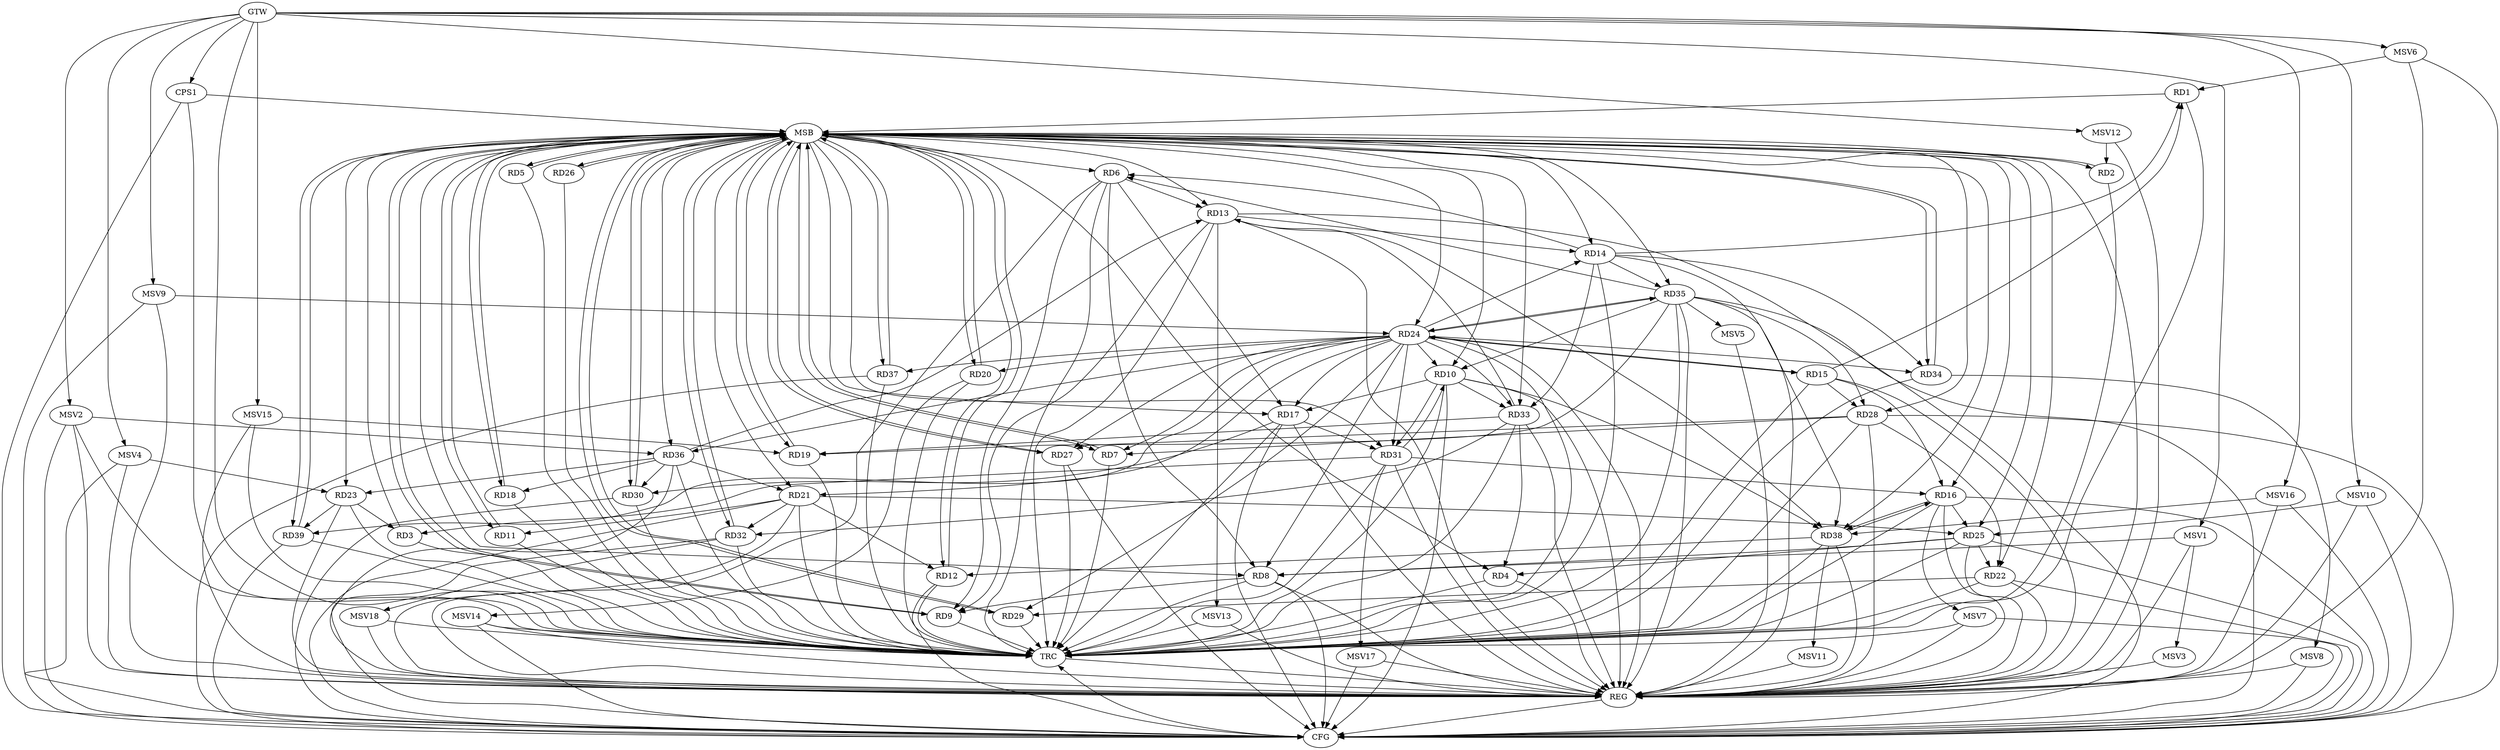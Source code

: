 strict digraph G {
  RD1 [ label="RD1" ];
  RD2 [ label="RD2" ];
  RD3 [ label="RD3" ];
  RD4 [ label="RD4" ];
  RD5 [ label="RD5" ];
  RD6 [ label="RD6" ];
  RD7 [ label="RD7" ];
  RD8 [ label="RD8" ];
  RD9 [ label="RD9" ];
  RD10 [ label="RD10" ];
  RD11 [ label="RD11" ];
  RD12 [ label="RD12" ];
  RD13 [ label="RD13" ];
  RD14 [ label="RD14" ];
  RD15 [ label="RD15" ];
  RD16 [ label="RD16" ];
  RD17 [ label="RD17" ];
  RD18 [ label="RD18" ];
  RD19 [ label="RD19" ];
  RD20 [ label="RD20" ];
  RD21 [ label="RD21" ];
  RD22 [ label="RD22" ];
  RD23 [ label="RD23" ];
  RD24 [ label="RD24" ];
  RD25 [ label="RD25" ];
  RD26 [ label="RD26" ];
  RD27 [ label="RD27" ];
  RD28 [ label="RD28" ];
  RD29 [ label="RD29" ];
  RD30 [ label="RD30" ];
  RD31 [ label="RD31" ];
  RD32 [ label="RD32" ];
  RD33 [ label="RD33" ];
  RD34 [ label="RD34" ];
  RD35 [ label="RD35" ];
  RD36 [ label="RD36" ];
  RD37 [ label="RD37" ];
  RD38 [ label="RD38" ];
  RD39 [ label="RD39" ];
  CPS1 [ label="CPS1" ];
  GTW [ label="GTW" ];
  REG [ label="REG" ];
  MSB [ label="MSB" ];
  CFG [ label="CFG" ];
  TRC [ label="TRC" ];
  MSV1 [ label="MSV1" ];
  MSV2 [ label="MSV2" ];
  MSV3 [ label="MSV3" ];
  MSV4 [ label="MSV4" ];
  MSV5 [ label="MSV5" ];
  MSV6 [ label="MSV6" ];
  MSV7 [ label="MSV7" ];
  MSV8 [ label="MSV8" ];
  MSV9 [ label="MSV9" ];
  MSV10 [ label="MSV10" ];
  MSV11 [ label="MSV11" ];
  MSV12 [ label="MSV12" ];
  MSV13 [ label="MSV13" ];
  MSV14 [ label="MSV14" ];
  MSV15 [ label="MSV15" ];
  MSV16 [ label="MSV16" ];
  MSV17 [ label="MSV17" ];
  MSV18 [ label="MSV18" ];
  RD14 -> RD1;
  RD15 -> RD1;
  RD23 -> RD3;
  RD31 -> RD3;
  RD25 -> RD4;
  RD33 -> RD4;
  RD6 -> RD8;
  RD6 -> RD9;
  RD6 -> RD13;
  RD14 -> RD6;
  RD6 -> RD17;
  RD35 -> RD6;
  RD28 -> RD7;
  RD8 -> RD9;
  RD24 -> RD8;
  RD25 -> RD8;
  RD13 -> RD9;
  RD10 -> RD17;
  RD24 -> RD10;
  RD10 -> RD31;
  RD31 -> RD10;
  RD10 -> RD33;
  RD35 -> RD10;
  RD10 -> RD38;
  RD21 -> RD11;
  RD21 -> RD12;
  RD38 -> RD12;
  RD13 -> RD14;
  RD33 -> RD13;
  RD36 -> RD13;
  RD13 -> RD38;
  RD24 -> RD14;
  RD14 -> RD33;
  RD14 -> RD34;
  RD14 -> RD35;
  RD15 -> RD16;
  RD15 -> RD24;
  RD15 -> RD28;
  RD16 -> RD25;
  RD31 -> RD16;
  RD16 -> RD38;
  RD38 -> RD16;
  RD17 -> RD30;
  RD17 -> RD31;
  RD36 -> RD18;
  RD33 -> RD19;
  RD35 -> RD19;
  RD24 -> RD21;
  RD21 -> RD25;
  RD21 -> RD32;
  RD36 -> RD21;
  RD25 -> RD22;
  RD28 -> RD22;
  RD22 -> RD29;
  RD36 -> RD23;
  RD23 -> RD39;
  RD24 -> RD27;
  RD24 -> RD35;
  RD35 -> RD24;
  RD24 -> RD39;
  RD28 -> RD27;
  RD35 -> RD28;
  RD36 -> RD30;
  RD33 -> RD32;
  RD35 -> RD38;
  GTW -> CPS1;
  RD4 -> REG;
  RD6 -> REG;
  RD8 -> REG;
  RD10 -> REG;
  RD13 -> REG;
  RD14 -> REG;
  RD15 -> REG;
  RD16 -> REG;
  RD17 -> REG;
  RD21 -> REG;
  RD22 -> REG;
  RD23 -> REG;
  RD24 -> REG;
  RD25 -> REG;
  RD28 -> REG;
  RD31 -> REG;
  RD33 -> REG;
  RD35 -> REG;
  RD36 -> REG;
  RD38 -> REG;
  RD1 -> MSB;
  MSB -> RD2;
  MSB -> RD23;
  MSB -> RD24;
  MSB -> RD29;
  MSB -> REG;
  RD2 -> MSB;
  MSB -> RD8;
  MSB -> RD20;
  MSB -> RD39;
  RD3 -> MSB;
  MSB -> RD7;
  MSB -> RD10;
  MSB -> RD17;
  MSB -> RD19;
  MSB -> RD30;
  MSB -> RD32;
  RD5 -> MSB;
  RD7 -> MSB;
  MSB -> RD18;
  MSB -> RD25;
  RD9 -> MSB;
  MSB -> RD26;
  MSB -> RD27;
  RD11 -> MSB;
  MSB -> RD9;
  MSB -> RD12;
  MSB -> RD14;
  MSB -> RD16;
  MSB -> RD22;
  MSB -> RD37;
  RD12 -> MSB;
  MSB -> RD33;
  MSB -> RD35;
  RD18 -> MSB;
  RD19 -> MSB;
  MSB -> RD11;
  MSB -> RD36;
  RD20 -> MSB;
  MSB -> RD4;
  RD26 -> MSB;
  MSB -> RD5;
  MSB -> RD28;
  RD27 -> MSB;
  MSB -> RD38;
  RD29 -> MSB;
  MSB -> RD34;
  RD30 -> MSB;
  RD32 -> MSB;
  MSB -> RD31;
  RD34 -> MSB;
  RD37 -> MSB;
  RD39 -> MSB;
  MSB -> RD6;
  CPS1 -> MSB;
  MSB -> RD13;
  MSB -> RD21;
  RD35 -> CFG;
  RD12 -> CFG;
  CPS1 -> CFG;
  RD32 -> CFG;
  RD37 -> CFG;
  RD28 -> CFG;
  RD39 -> CFG;
  RD13 -> CFG;
  RD16 -> CFG;
  RD8 -> CFG;
  RD27 -> CFG;
  RD25 -> CFG;
  RD30 -> CFG;
  RD10 -> CFG;
  RD21 -> CFG;
  RD22 -> CFG;
  RD17 -> CFG;
  REG -> CFG;
  RD1 -> TRC;
  RD2 -> TRC;
  RD3 -> TRC;
  RD4 -> TRC;
  RD5 -> TRC;
  RD6 -> TRC;
  RD7 -> TRC;
  RD8 -> TRC;
  RD9 -> TRC;
  RD10 -> TRC;
  RD11 -> TRC;
  RD12 -> TRC;
  RD13 -> TRC;
  RD14 -> TRC;
  RD15 -> TRC;
  RD16 -> TRC;
  RD17 -> TRC;
  RD18 -> TRC;
  RD19 -> TRC;
  RD20 -> TRC;
  RD21 -> TRC;
  RD22 -> TRC;
  RD23 -> TRC;
  RD24 -> TRC;
  RD25 -> TRC;
  RD26 -> TRC;
  RD27 -> TRC;
  RD28 -> TRC;
  RD29 -> TRC;
  RD30 -> TRC;
  RD31 -> TRC;
  RD32 -> TRC;
  RD33 -> TRC;
  RD34 -> TRC;
  RD35 -> TRC;
  RD36 -> TRC;
  RD37 -> TRC;
  RD38 -> TRC;
  RD39 -> TRC;
  CPS1 -> TRC;
  GTW -> TRC;
  CFG -> TRC;
  TRC -> REG;
  RD24 -> RD17;
  RD24 -> RD37;
  RD24 -> RD29;
  RD24 -> RD36;
  RD24 -> RD15;
  RD24 -> RD31;
  RD24 -> RD20;
  RD24 -> RD34;
  RD24 -> RD33;
  RD24 -> RD7;
  MSV1 -> RD8;
  GTW -> MSV1;
  MSV1 -> REG;
  MSV2 -> RD36;
  GTW -> MSV2;
  MSV2 -> REG;
  MSV2 -> TRC;
  MSV2 -> CFG;
  MSV1 -> MSV3;
  MSV3 -> REG;
  MSV4 -> RD23;
  GTW -> MSV4;
  MSV4 -> REG;
  MSV4 -> CFG;
  RD35 -> MSV5;
  MSV5 -> REG;
  MSV6 -> RD1;
  GTW -> MSV6;
  MSV6 -> REG;
  MSV6 -> CFG;
  RD16 -> MSV7;
  MSV7 -> REG;
  MSV7 -> TRC;
  MSV7 -> CFG;
  RD34 -> MSV8;
  MSV8 -> REG;
  MSV8 -> CFG;
  MSV9 -> RD24;
  GTW -> MSV9;
  MSV9 -> REG;
  MSV9 -> CFG;
  MSV10 -> RD25;
  GTW -> MSV10;
  MSV10 -> REG;
  MSV10 -> CFG;
  RD38 -> MSV11;
  MSV11 -> REG;
  MSV12 -> RD2;
  GTW -> MSV12;
  MSV12 -> REG;
  RD13 -> MSV13;
  MSV13 -> REG;
  MSV13 -> TRC;
  RD20 -> MSV14;
  MSV14 -> REG;
  MSV14 -> TRC;
  MSV14 -> CFG;
  MSV15 -> RD19;
  GTW -> MSV15;
  MSV15 -> REG;
  MSV15 -> TRC;
  MSV16 -> RD38;
  GTW -> MSV16;
  MSV16 -> REG;
  MSV16 -> CFG;
  RD31 -> MSV17;
  MSV17 -> REG;
  MSV17 -> CFG;
  RD32 -> MSV18;
  MSV18 -> REG;
  MSV18 -> TRC;
}

